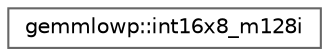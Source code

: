 digraph "Graphical Class Hierarchy"
{
 // LATEX_PDF_SIZE
  bgcolor="transparent";
  edge [fontname=Helvetica,fontsize=10,labelfontname=Helvetica,labelfontsize=10];
  node [fontname=Helvetica,fontsize=10,shape=box,height=0.2,width=0.4];
  rankdir="LR";
  Node0 [id="Node000000",label="gemmlowp::int16x8_m128i",height=0.2,width=0.4,color="grey40", fillcolor="white", style="filled",URL="$structgemmlowp_1_1int16x8__m128i.html",tooltip=" "];
}
